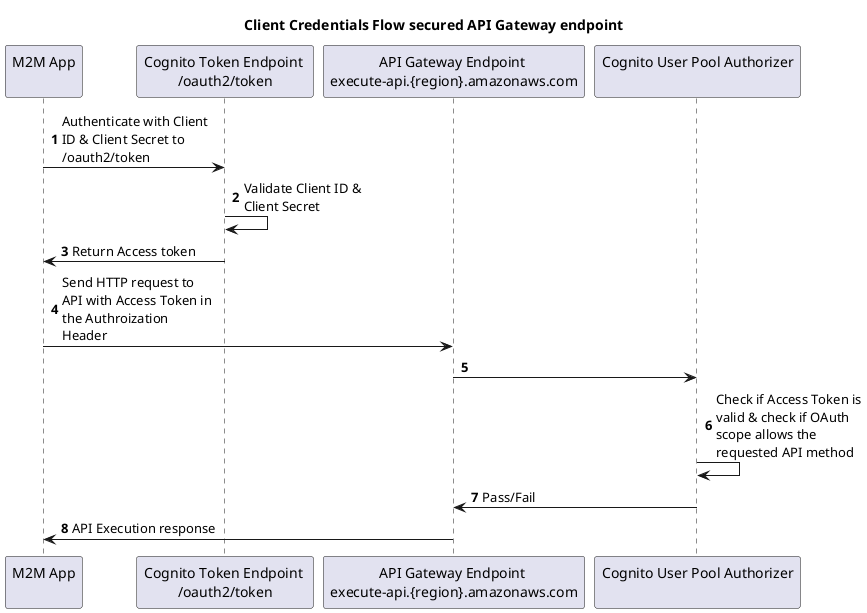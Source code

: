 @startuml
autonumber
skinparam MaxMessageSize 150
title Client Credentials Flow secured API Gateway endpoint



participant "M2M App\n " as m2m
participant "Cognito Token Endpoint \n/oauth2/token" as token
participant "API Gateway Endpoint \nexecute-api.{region}.amazonaws.com" as api
participant "Cognito User Pool Authorizer\n " as auth

m2m -> token: Authenticate with Client ID & Client Secret to /oauth2/token
token -> token: Validate Client ID & Client Secret
token -> m2m: Return Access token
m2m -> api: Send HTTP request to API with Access Token in the Authroization Header
api -> auth: 
auth -> auth: Check if Access Token is valid & check if OAuth scope allows the requested API method
auth -> api: Pass/Fail
api -> m2m: API Execution response


@enduml